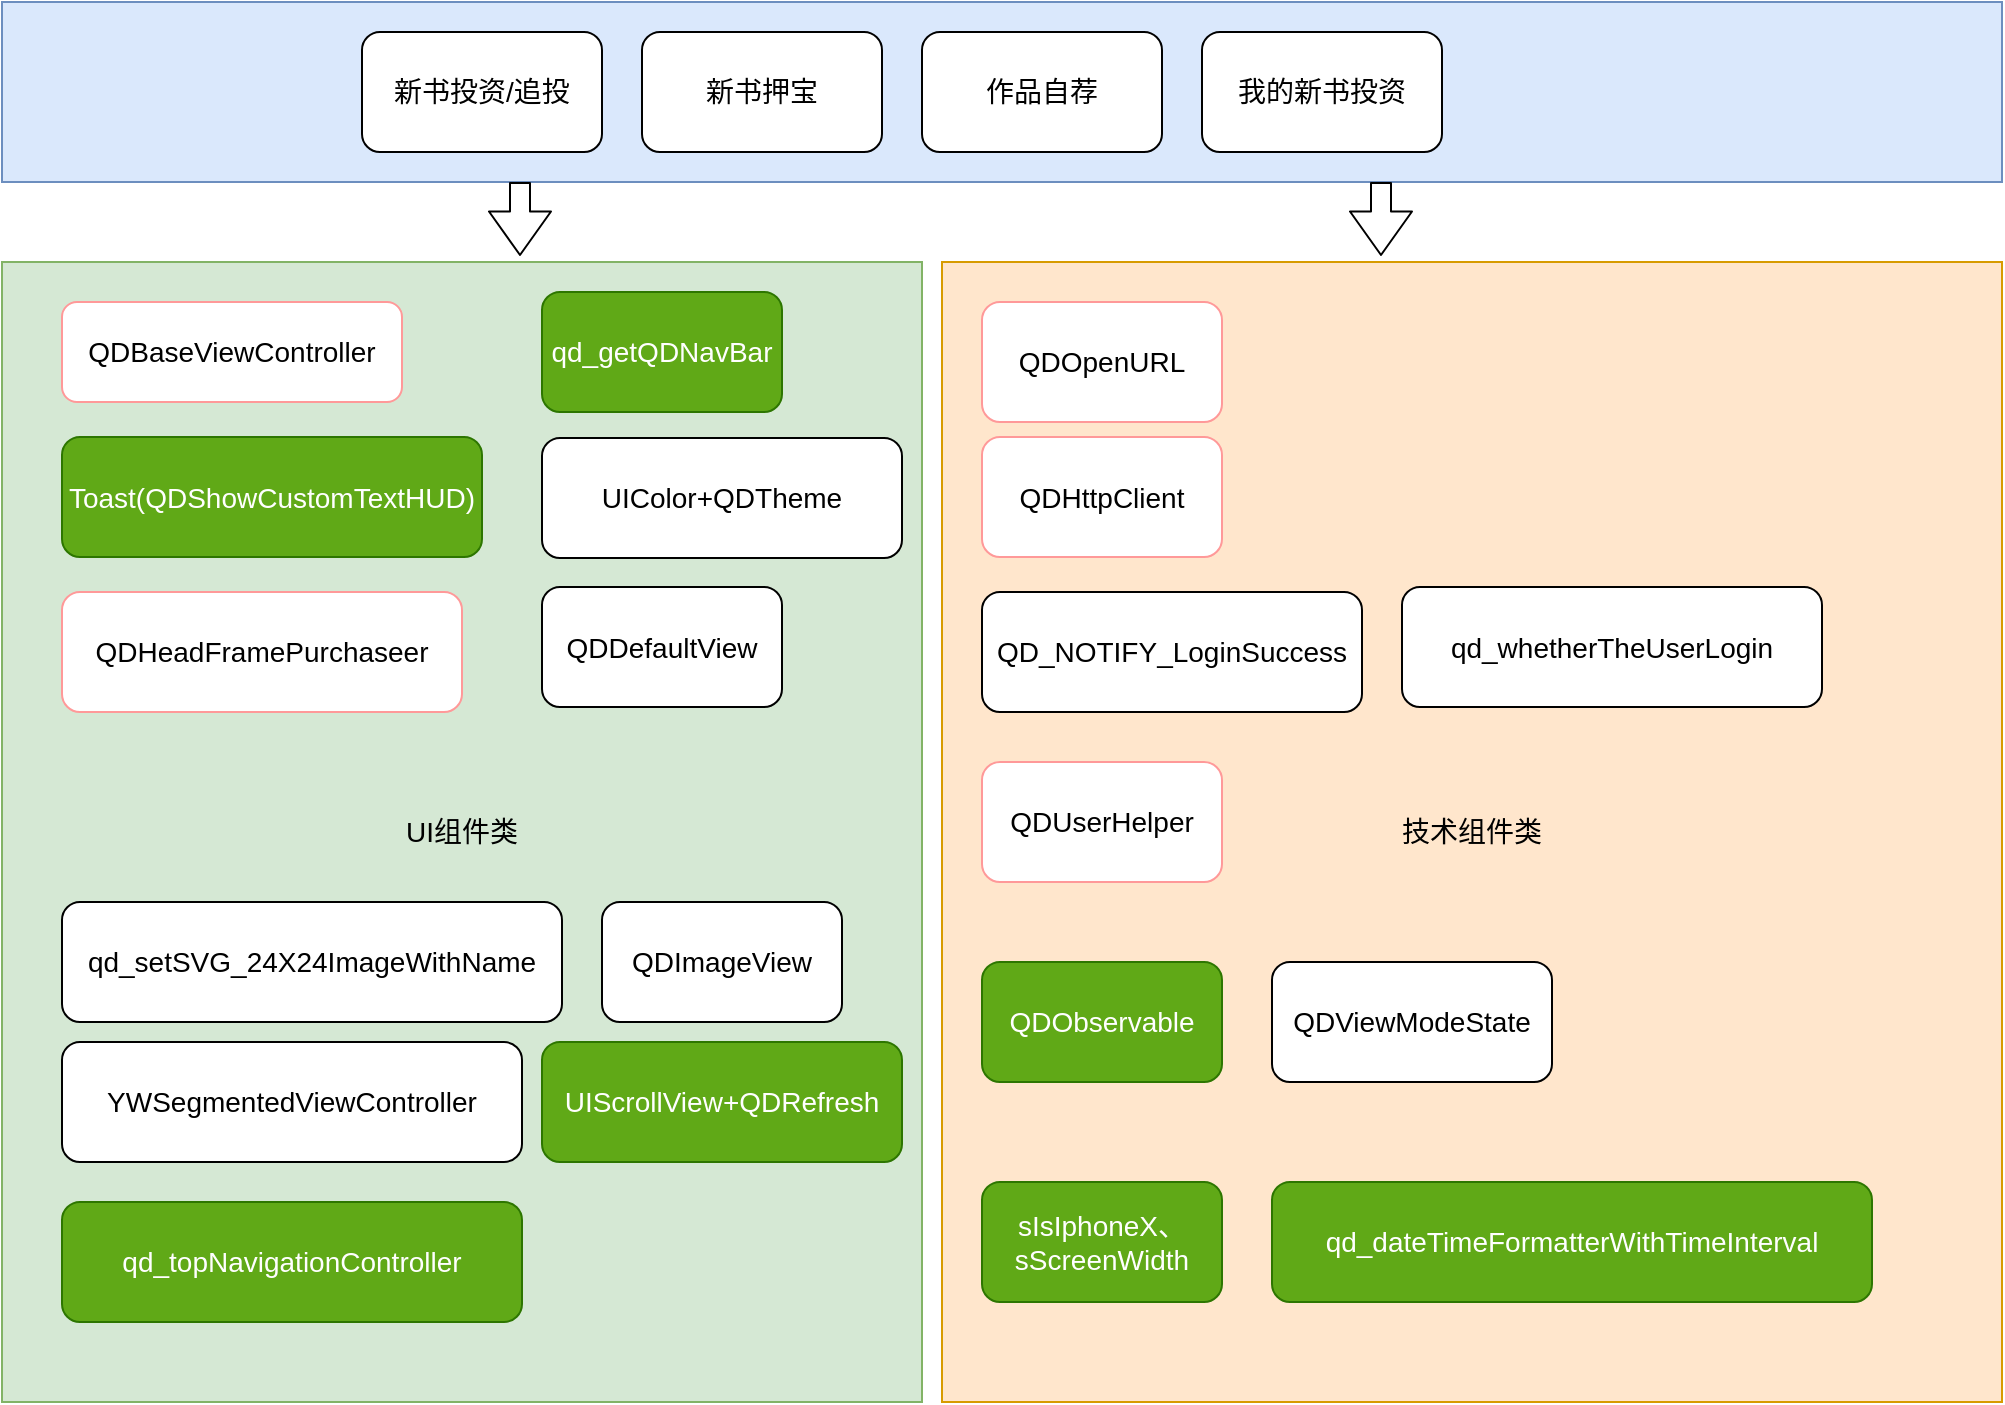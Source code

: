 <mxfile version="11.1.4" type="github"><diagram id="G_PrDNVv925NAtSPJW-O" name="Page-1"><mxGraphModel dx="1139" dy="743" grid="1" gridSize="10" guides="1" tooltips="1" connect="1" arrows="1" fold="1" page="1" pageScale="1" pageWidth="827" pageHeight="1169" math="0" shadow="0"><root><mxCell id="0"/><mxCell id="1" parent="0"/><mxCell id="ksJKzsCrqUdJQHkxr5-i-1" value="" style="rounded=0;whiteSpace=wrap;html=1;fontSize=14;fillColor=#dae8fc;strokeColor=#6c8ebf;" parent="1" vertex="1"><mxGeometry x="20" y="170" width="1000" height="90" as="geometry"/></mxCell><mxCell id="ksJKzsCrqUdJQHkxr5-i-2" value="新书投资/追投" style="rounded=1;whiteSpace=wrap;html=1;fontSize=14;" parent="1" vertex="1"><mxGeometry x="200" y="185" width="120" height="60" as="geometry"/></mxCell><mxCell id="ksJKzsCrqUdJQHkxr5-i-3" value="新书押宝" style="rounded=1;whiteSpace=wrap;html=1;fontSize=14;" parent="1" vertex="1"><mxGeometry x="340" y="185" width="120" height="60" as="geometry"/></mxCell><mxCell id="ksJKzsCrqUdJQHkxr5-i-4" value="作品自荐" style="rounded=1;whiteSpace=wrap;html=1;fontSize=14;" parent="1" vertex="1"><mxGeometry x="480" y="185" width="120" height="60" as="geometry"/></mxCell><mxCell id="ksJKzsCrqUdJQHkxr5-i-5" value="我的新书投资" style="rounded=1;whiteSpace=wrap;html=1;fontSize=14;" parent="1" vertex="1"><mxGeometry x="620" y="185" width="120" height="60" as="geometry"/></mxCell><mxCell id="ksJKzsCrqUdJQHkxr5-i-6" value="UI组件类" style="rounded=0;whiteSpace=wrap;html=1;fontSize=14;fillColor=#d5e8d4;strokeColor=#82b366;" parent="1" vertex="1"><mxGeometry x="20" y="300" width="460" height="570" as="geometry"/></mxCell><mxCell id="ksJKzsCrqUdJQHkxr5-i-7" value="QDBaseViewController" style="rounded=1;whiteSpace=wrap;html=1;fontSize=14;strokeColor=#FF9999;" parent="1" vertex="1"><mxGeometry x="50" y="320" width="170" height="50" as="geometry"/></mxCell><mxCell id="ksJKzsCrqUdJQHkxr5-i-9" value="QDObservable" style="rounded=1;whiteSpace=wrap;html=1;fontSize=14;" parent="1" vertex="1"><mxGeometry x="860" y="385" width="120" height="60" as="geometry"/></mxCell><mxCell id="ksJKzsCrqUdJQHkxr5-i-10" value="技术组件类" style="rounded=0;whiteSpace=wrap;html=1;fontSize=14;fillColor=#ffe6cc;strokeColor=#d79b00;" parent="1" vertex="1"><mxGeometry x="490" y="300" width="530" height="570" as="geometry"/></mxCell><mxCell id="ksJKzsCrqUdJQHkxr5-i-11" value="QD_NOTIFY_LoginSuccess" style="rounded=1;whiteSpace=wrap;html=1;fontSize=14;" parent="1" vertex="1"><mxGeometry x="510" y="465" width="190" height="60" as="geometry"/></mxCell><mxCell id="ksJKzsCrqUdJQHkxr5-i-12" value="QDViewModeState" style="rounded=1;whiteSpace=wrap;html=1;fontSize=14;" parent="1" vertex="1"><mxGeometry x="655" y="650" width="140" height="60" as="geometry"/></mxCell><mxCell id="ksJKzsCrqUdJQHkxr5-i-13" value="QDOpenURL" style="rounded=1;whiteSpace=wrap;html=1;fontSize=14;strokeColor=#FF9999;" parent="1" vertex="1"><mxGeometry x="510" y="320" width="120" height="60" as="geometry"/></mxCell><mxCell id="ksJKzsCrqUdJQHkxr5-i-14" value="QDHttpClient" style="rounded=1;whiteSpace=wrap;html=1;fontSize=14;strokeColor=#FF9999;" parent="1" vertex="1"><mxGeometry x="510" y="387.5" width="120" height="60" as="geometry"/></mxCell><mxCell id="ksJKzsCrqUdJQHkxr5-i-16" value="qd_whetherTheUserLogin" style="rounded=1;whiteSpace=wrap;html=1;fontSize=14;" parent="1" vertex="1"><mxGeometry x="720" y="462.5" width="210" height="60" as="geometry"/></mxCell><mxCell id="ksJKzsCrqUdJQHkxr5-i-17" value="QDUserHelper" style="rounded=1;whiteSpace=wrap;html=1;fontSize=14;strokeColor=#FF9999;" parent="1" vertex="1"><mxGeometry x="510" y="550" width="120" height="60" as="geometry"/></mxCell><mxCell id="ksJKzsCrqUdJQHkxr5-i-22" value="Toast(QDShowCustomTextHUD)" style="rounded=1;whiteSpace=wrap;html=1;fontSize=14;fillColor=#60a917;strokeColor=#2D7600;fontColor=#ffffff;" parent="1" vertex="1"><mxGeometry x="50" y="387.5" width="210" height="60" as="geometry"/></mxCell><mxCell id="ksJKzsCrqUdJQHkxr5-i-23" value="QDHeadFramePurchaseer" style="rounded=1;whiteSpace=wrap;html=1;fontSize=14;strokeColor=#FF9999;" parent="1" vertex="1"><mxGeometry x="50" y="465" width="200" height="60" as="geometry"/></mxCell><mxCell id="ksJKzsCrqUdJQHkxr5-i-25" value="qd_setSVG_24X24ImageWithName" style="rounded=1;whiteSpace=wrap;html=1;fontSize=14;" parent="1" vertex="1"><mxGeometry x="50" y="620" width="250" height="60" as="geometry"/></mxCell><mxCell id="ksJKzsCrqUdJQHkxr5-i-26" value="UIColor+QDTheme" style="rounded=1;whiteSpace=wrap;html=1;fontSize=14;" parent="1" vertex="1"><mxGeometry x="290" y="388" width="180" height="60" as="geometry"/></mxCell><mxCell id="ksJKzsCrqUdJQHkxr5-i-27" value="UIScrollView+QDRefresh" style="rounded=1;whiteSpace=wrap;html=1;fontSize=14;fillColor=#60a917;strokeColor=#2D7600;fontColor=#ffffff;" parent="1" vertex="1"><mxGeometry x="290" y="690" width="180" height="60" as="geometry"/></mxCell><mxCell id="ksJKzsCrqUdJQHkxr5-i-28" value="QDDefaultView" style="rounded=1;whiteSpace=wrap;html=1;fontSize=14;" parent="1" vertex="1"><mxGeometry x="290" y="462.5" width="120" height="60" as="geometry"/></mxCell><mxCell id="ksJKzsCrqUdJQHkxr5-i-29" value="YWSegmentedViewController" style="rounded=1;whiteSpace=wrap;html=1;fontSize=14;" parent="1" vertex="1"><mxGeometry x="50" y="690" width="230" height="60" as="geometry"/></mxCell><mxCell id="ksJKzsCrqUdJQHkxr5-i-30" value="qd_getQDNavBar" style="rounded=1;whiteSpace=wrap;html=1;fontSize=14;fillColor=#60a917;strokeColor=#2D7600;fontColor=#ffffff;" parent="1" vertex="1"><mxGeometry x="290" y="315" width="120" height="60" as="geometry"/></mxCell><mxCell id="ksJKzsCrqUdJQHkxr5-i-31" value="sIsIphoneX、sScreenWidth" style="rounded=1;whiteSpace=wrap;html=1;fontSize=14;fillColor=#60a917;strokeColor=#2D7600;fontColor=#ffffff;" parent="1" vertex="1"><mxGeometry x="510" y="760" width="120" height="60" as="geometry"/></mxCell><mxCell id="ksJKzsCrqUdJQHkxr5-i-32" value="qd_topNavigationController" style="rounded=1;whiteSpace=wrap;html=1;fontSize=14;fillColor=#60a917;strokeColor=#2D7600;fontColor=#ffffff;" parent="1" vertex="1"><mxGeometry x="50" y="770" width="230" height="60" as="geometry"/></mxCell><mxCell id="ksJKzsCrqUdJQHkxr5-i-33" value="qd_dateTimeFormatterWithTimeInterval" style="rounded=1;whiteSpace=wrap;html=1;fontSize=14;fillColor=#60a917;strokeColor=#2D7600;fontColor=#ffffff;" parent="1" vertex="1"><mxGeometry x="655" y="760" width="300" height="60" as="geometry"/></mxCell><mxCell id="ksJKzsCrqUdJQHkxr5-i-34" value="QDImageView" style="rounded=1;whiteSpace=wrap;html=1;fontSize=14;" parent="1" vertex="1"><mxGeometry x="320" y="620" width="120" height="60" as="geometry"/></mxCell><mxCell id="ksJKzsCrqUdJQHkxr5-i-35" value="QDObservable" style="rounded=1;whiteSpace=wrap;html=1;fontSize=14;fillColor=#60a917;strokeColor=#2D7600;fontColor=#ffffff;" parent="1" vertex="1"><mxGeometry x="510" y="650" width="120" height="60" as="geometry"/></mxCell><mxCell id="ksJKzsCrqUdJQHkxr5-i-37" value="" style="shape=flexArrow;endArrow=classic;html=1;fontSize=14;width=10;endSize=6.92;" parent="1" edge="1"><mxGeometry width="50" height="50" relative="1" as="geometry"><mxPoint x="279" y="260" as="sourcePoint"/><mxPoint x="279" y="297" as="targetPoint"/></mxGeometry></mxCell><mxCell id="ksJKzsCrqUdJQHkxr5-i-38" value="" style="shape=flexArrow;endArrow=classic;html=1;fontSize=14;width=10;endSize=6.92;" parent="1" edge="1"><mxGeometry width="50" height="50" relative="1" as="geometry"><mxPoint x="709.5" y="260" as="sourcePoint"/><mxPoint x="709.5" y="297" as="targetPoint"/></mxGeometry></mxCell></root></mxGraphModel></diagram></mxfile>